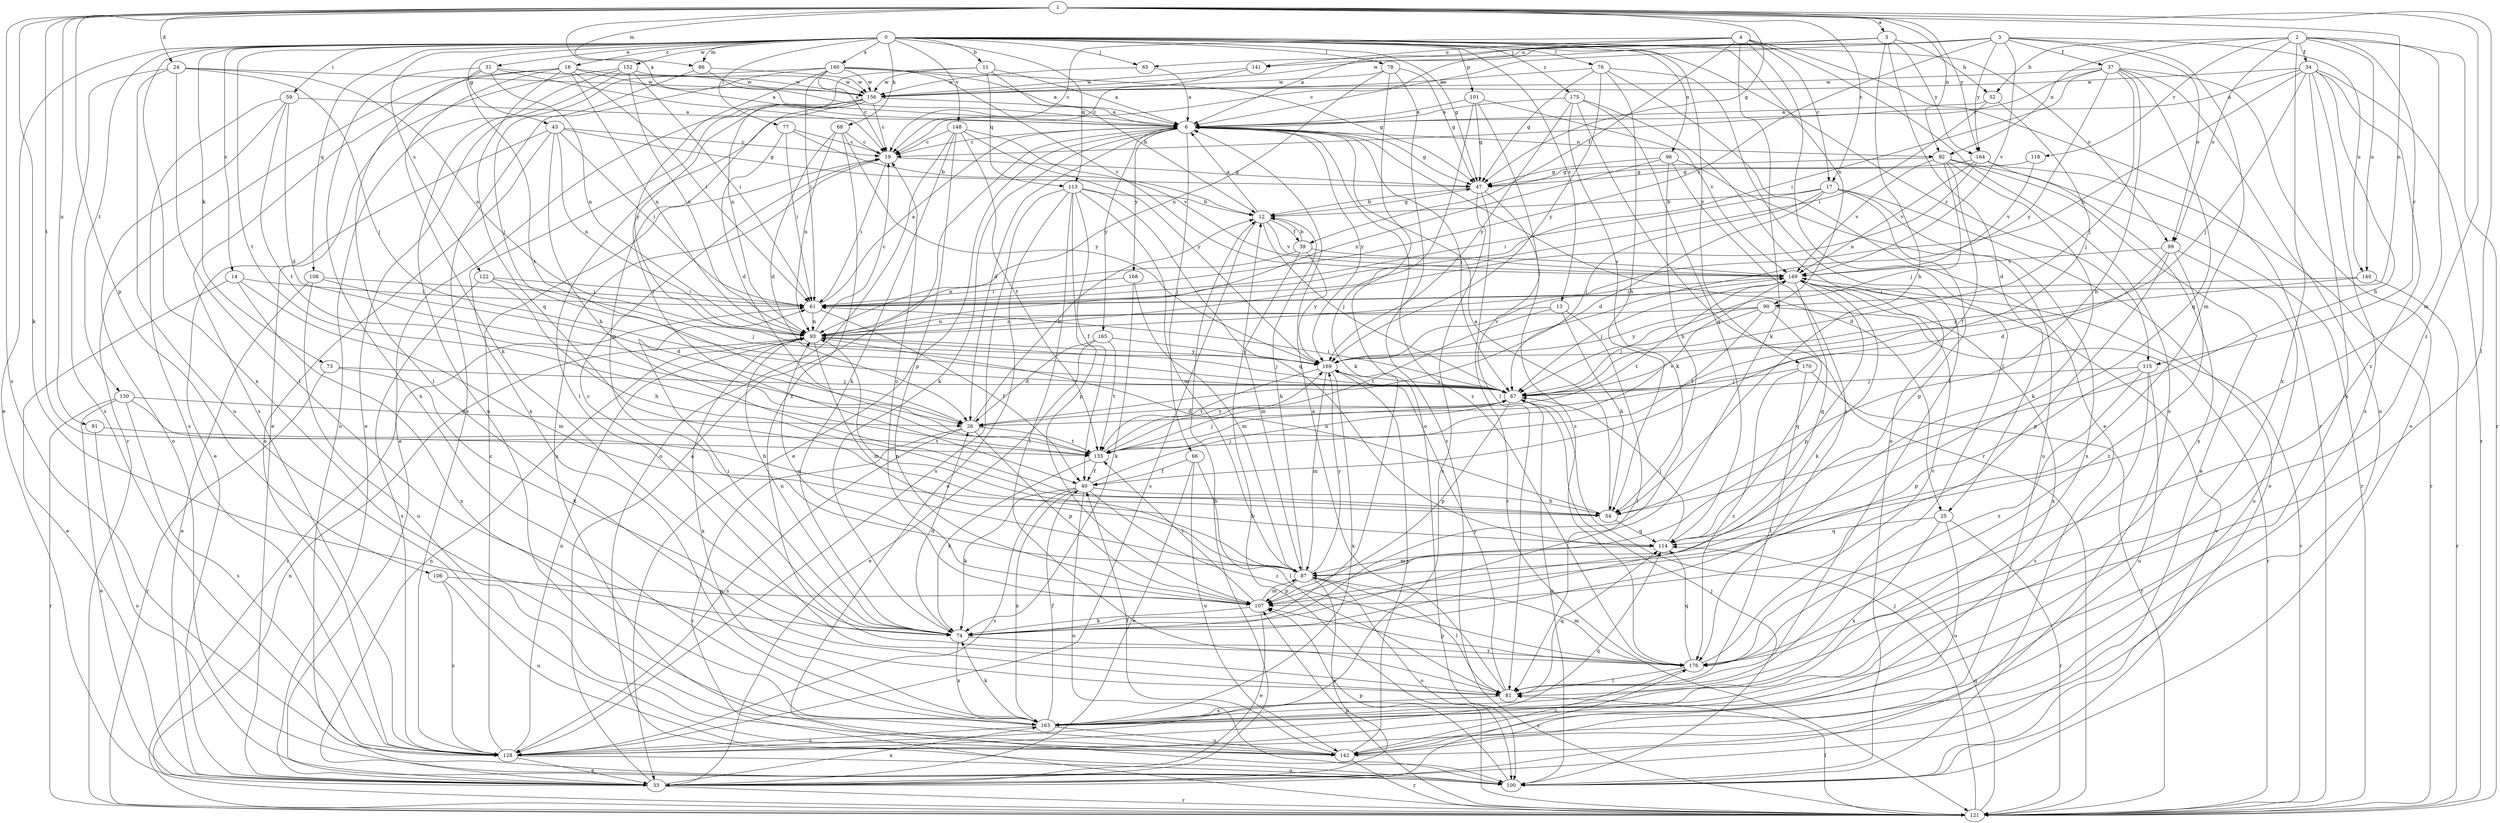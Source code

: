 strict digraph  {
0;
1;
2;
3;
4;
5;
6;
11;
12;
13;
14;
16;
17;
19;
24;
25;
26;
31;
33;
34;
37;
39;
40;
43;
47;
52;
54;
59;
61;
65;
66;
67;
68;
73;
74;
76;
77;
78;
81;
86;
87;
90;
91;
92;
93;
96;
99;
100;
101;
106;
107;
108;
113;
114;
115;
118;
121;
122;
128;
130;
135;
140;
141;
142;
148;
149;
152;
156;
160;
163;
164;
165;
168;
169;
170;
175;
176;
0 -> 11  [label=b];
0 -> 13  [label=c];
0 -> 14  [label=c];
0 -> 16  [label=c];
0 -> 31  [label=e];
0 -> 33  [label=e];
0 -> 43  [label=g];
0 -> 47  [label=g];
0 -> 59  [label=i];
0 -> 65  [label=j];
0 -> 68  [label=k];
0 -> 73  [label=k];
0 -> 76  [label=l];
0 -> 77  [label=l];
0 -> 78  [label=l];
0 -> 86  [label=m];
0 -> 90  [label=n];
0 -> 96  [label=o];
0 -> 99  [label=o];
0 -> 101  [label=p];
0 -> 108  [label=q];
0 -> 113  [label=q];
0 -> 115  [label=r];
0 -> 122  [label=s];
0 -> 130  [label=t];
0 -> 135  [label=t];
0 -> 148  [label=v];
0 -> 152  [label=w];
0 -> 160  [label=x];
0 -> 163  [label=x];
0 -> 170  [label=z];
0 -> 175  [label=z];
1 -> 5  [label=a];
1 -> 6  [label=a];
1 -> 17  [label=c];
1 -> 24  [label=d];
1 -> 47  [label=g];
1 -> 74  [label=k];
1 -> 81  [label=l];
1 -> 86  [label=m];
1 -> 90  [label=n];
1 -> 91  [label=n];
1 -> 92  [label=n];
1 -> 106  [label=p];
1 -> 128  [label=s];
1 -> 135  [label=t];
1 -> 164  [label=y];
1 -> 176  [label=z];
2 -> 34  [label=f];
2 -> 52  [label=h];
2 -> 87  [label=m];
2 -> 92  [label=n];
2 -> 99  [label=o];
2 -> 115  [label=r];
2 -> 118  [label=r];
2 -> 121  [label=r];
2 -> 140  [label=u];
2 -> 163  [label=x];
3 -> 6  [label=a];
3 -> 37  [label=f];
3 -> 61  [label=i];
3 -> 87  [label=m];
3 -> 99  [label=o];
3 -> 140  [label=u];
3 -> 141  [label=u];
3 -> 149  [label=v];
3 -> 156  [label=w];
3 -> 164  [label=y];
4 -> 6  [label=a];
4 -> 17  [label=c];
4 -> 19  [label=c];
4 -> 39  [label=f];
4 -> 74  [label=k];
4 -> 81  [label=l];
4 -> 100  [label=o];
4 -> 121  [label=r];
4 -> 141  [label=u];
5 -> 19  [label=c];
5 -> 25  [label=d];
5 -> 52  [label=h];
5 -> 54  [label=h];
5 -> 65  [label=j];
5 -> 164  [label=y];
6 -> 19  [label=c];
6 -> 25  [label=d];
6 -> 26  [label=d];
6 -> 33  [label=e];
6 -> 47  [label=g];
6 -> 66  [label=j];
6 -> 67  [label=j];
6 -> 74  [label=k];
6 -> 92  [label=n];
6 -> 165  [label=y];
6 -> 168  [label=y];
6 -> 169  [label=y];
6 -> 176  [label=z];
11 -> 6  [label=a];
11 -> 12  [label=b];
11 -> 93  [label=n];
11 -> 113  [label=q];
11 -> 156  [label=w];
12 -> 6  [label=a];
12 -> 39  [label=f];
12 -> 47  [label=g];
12 -> 67  [label=j];
12 -> 128  [label=s];
12 -> 149  [label=v];
13 -> 54  [label=h];
13 -> 81  [label=l];
13 -> 93  [label=n];
13 -> 135  [label=t];
14 -> 33  [label=e];
14 -> 61  [label=i];
14 -> 87  [label=m];
14 -> 163  [label=x];
16 -> 6  [label=a];
16 -> 61  [label=i];
16 -> 74  [label=k];
16 -> 81  [label=l];
16 -> 93  [label=n];
16 -> 114  [label=q];
16 -> 121  [label=r];
16 -> 156  [label=w];
17 -> 12  [label=b];
17 -> 26  [label=d];
17 -> 61  [label=i];
17 -> 67  [label=j];
17 -> 100  [label=o];
17 -> 107  [label=p];
17 -> 163  [label=x];
19 -> 47  [label=g];
19 -> 61  [label=i];
19 -> 142  [label=u];
24 -> 67  [label=j];
24 -> 81  [label=l];
24 -> 93  [label=n];
24 -> 128  [label=s];
24 -> 142  [label=u];
24 -> 156  [label=w];
25 -> 114  [label=q];
25 -> 121  [label=r];
25 -> 142  [label=u];
25 -> 163  [label=x];
26 -> 12  [label=b];
26 -> 107  [label=p];
26 -> 121  [label=r];
26 -> 128  [label=s];
26 -> 135  [label=t];
31 -> 19  [label=c];
31 -> 93  [label=n];
31 -> 128  [label=s];
31 -> 135  [label=t];
31 -> 156  [label=w];
31 -> 163  [label=x];
33 -> 6  [label=a];
33 -> 12  [label=b];
33 -> 93  [label=n];
33 -> 121  [label=r];
33 -> 163  [label=x];
33 -> 176  [label=z];
34 -> 6  [label=a];
34 -> 54  [label=h];
34 -> 67  [label=j];
34 -> 93  [label=n];
34 -> 121  [label=r];
34 -> 128  [label=s];
34 -> 156  [label=w];
34 -> 163  [label=x];
34 -> 176  [label=z];
37 -> 19  [label=c];
37 -> 54  [label=h];
37 -> 61  [label=i];
37 -> 67  [label=j];
37 -> 100  [label=o];
37 -> 114  [label=q];
37 -> 142  [label=u];
37 -> 156  [label=w];
37 -> 169  [label=y];
39 -> 12  [label=b];
39 -> 87  [label=m];
39 -> 93  [label=n];
39 -> 149  [label=v];
39 -> 169  [label=y];
40 -> 54  [label=h];
40 -> 67  [label=j];
40 -> 74  [label=k];
40 -> 100  [label=o];
40 -> 128  [label=s];
40 -> 163  [label=x];
40 -> 176  [label=z];
43 -> 19  [label=c];
43 -> 33  [label=e];
43 -> 47  [label=g];
43 -> 54  [label=h];
43 -> 61  [label=i];
43 -> 93  [label=n];
43 -> 128  [label=s];
47 -> 12  [label=b];
47 -> 121  [label=r];
47 -> 128  [label=s];
47 -> 176  [label=z];
52 -> 6  [label=a];
52 -> 61  [label=i];
52 -> 67  [label=j];
54 -> 6  [label=a];
54 -> 93  [label=n];
54 -> 114  [label=q];
59 -> 6  [label=a];
59 -> 26  [label=d];
59 -> 100  [label=o];
59 -> 128  [label=s];
59 -> 135  [label=t];
61 -> 6  [label=a];
61 -> 40  [label=f];
61 -> 93  [label=n];
65 -> 6  [label=a];
65 -> 156  [label=w];
66 -> 33  [label=e];
66 -> 40  [label=f];
66 -> 81  [label=l];
66 -> 142  [label=u];
67 -> 26  [label=d];
67 -> 61  [label=i];
67 -> 100  [label=o];
67 -> 107  [label=p];
68 -> 19  [label=c];
68 -> 26  [label=d];
68 -> 93  [label=n];
68 -> 169  [label=y];
68 -> 176  [label=z];
73 -> 67  [label=j];
73 -> 74  [label=k];
73 -> 121  [label=r];
74 -> 19  [label=c];
74 -> 26  [label=d];
74 -> 61  [label=i];
74 -> 93  [label=n];
74 -> 163  [label=x];
74 -> 176  [label=z];
76 -> 33  [label=e];
76 -> 47  [label=g];
76 -> 54  [label=h];
76 -> 81  [label=l];
76 -> 156  [label=w];
76 -> 169  [label=y];
77 -> 12  [label=b];
77 -> 19  [label=c];
77 -> 26  [label=d];
77 -> 61  [label=i];
78 -> 47  [label=g];
78 -> 93  [label=n];
78 -> 100  [label=o];
78 -> 121  [label=r];
78 -> 156  [label=w];
81 -> 6  [label=a];
81 -> 114  [label=q];
81 -> 163  [label=x];
81 -> 169  [label=y];
86 -> 6  [label=a];
86 -> 67  [label=j];
86 -> 156  [label=w];
87 -> 12  [label=b];
87 -> 33  [label=e];
87 -> 81  [label=l];
87 -> 93  [label=n];
87 -> 100  [label=o];
87 -> 107  [label=p];
87 -> 169  [label=y];
90 -> 67  [label=j];
90 -> 93  [label=n];
90 -> 114  [label=q];
90 -> 121  [label=r];
90 -> 135  [label=t];
90 -> 169  [label=y];
91 -> 100  [label=o];
91 -> 135  [label=t];
92 -> 33  [label=e];
92 -> 40  [label=f];
92 -> 47  [label=g];
92 -> 67  [label=j];
92 -> 74  [label=k];
92 -> 121  [label=r];
92 -> 149  [label=v];
93 -> 19  [label=c];
93 -> 67  [label=j];
93 -> 87  [label=m];
93 -> 163  [label=x];
93 -> 169  [label=y];
96 -> 47  [label=g];
96 -> 54  [label=h];
96 -> 93  [label=n];
96 -> 142  [label=u];
96 -> 176  [label=z];
99 -> 26  [label=d];
99 -> 107  [label=p];
99 -> 142  [label=u];
99 -> 149  [label=v];
99 -> 176  [label=z];
100 -> 67  [label=j];
100 -> 107  [label=p];
100 -> 149  [label=v];
101 -> 6  [label=a];
101 -> 47  [label=g];
101 -> 74  [label=k];
101 -> 81  [label=l];
101 -> 149  [label=v];
106 -> 107  [label=p];
106 -> 128  [label=s];
106 -> 142  [label=u];
107 -> 19  [label=c];
107 -> 33  [label=e];
107 -> 74  [label=k];
107 -> 87  [label=m];
107 -> 93  [label=n];
107 -> 135  [label=t];
108 -> 26  [label=d];
108 -> 33  [label=e];
108 -> 61  [label=i];
108 -> 142  [label=u];
113 -> 12  [label=b];
113 -> 40  [label=f];
113 -> 81  [label=l];
113 -> 87  [label=m];
113 -> 100  [label=o];
113 -> 107  [label=p];
113 -> 114  [label=q];
113 -> 128  [label=s];
114 -> 67  [label=j];
114 -> 87  [label=m];
115 -> 67  [label=j];
115 -> 107  [label=p];
115 -> 128  [label=s];
115 -> 142  [label=u];
115 -> 176  [label=z];
118 -> 47  [label=g];
118 -> 149  [label=v];
121 -> 12  [label=b];
121 -> 61  [label=i];
121 -> 67  [label=j];
121 -> 81  [label=l];
121 -> 93  [label=n];
121 -> 107  [label=p];
121 -> 114  [label=q];
121 -> 149  [label=v];
122 -> 54  [label=h];
122 -> 61  [label=i];
122 -> 67  [label=j];
122 -> 128  [label=s];
128 -> 19  [label=c];
128 -> 33  [label=e];
128 -> 93  [label=n];
128 -> 100  [label=o];
128 -> 114  [label=q];
130 -> 26  [label=d];
130 -> 33  [label=e];
130 -> 54  [label=h];
130 -> 121  [label=r];
130 -> 128  [label=s];
135 -> 40  [label=f];
135 -> 67  [label=j];
135 -> 74  [label=k];
135 -> 149  [label=v];
135 -> 169  [label=y];
140 -> 61  [label=i];
140 -> 121  [label=r];
140 -> 169  [label=y];
141 -> 19  [label=c];
141 -> 156  [label=w];
142 -> 40  [label=f];
142 -> 121  [label=r];
142 -> 169  [label=y];
148 -> 19  [label=c];
148 -> 74  [label=k];
148 -> 100  [label=o];
148 -> 107  [label=p];
148 -> 135  [label=t];
148 -> 149  [label=v];
148 -> 169  [label=y];
149 -> 61  [label=i];
149 -> 67  [label=j];
149 -> 74  [label=k];
149 -> 107  [label=p];
149 -> 114  [label=q];
149 -> 135  [label=t];
149 -> 163  [label=x];
152 -> 33  [label=e];
152 -> 61  [label=i];
152 -> 93  [label=n];
152 -> 100  [label=o];
152 -> 142  [label=u];
152 -> 156  [label=w];
156 -> 6  [label=a];
156 -> 19  [label=c];
156 -> 33  [label=e];
156 -> 40  [label=f];
156 -> 81  [label=l];
156 -> 87  [label=m];
156 -> 163  [label=x];
160 -> 6  [label=a];
160 -> 19  [label=c];
160 -> 33  [label=e];
160 -> 47  [label=g];
160 -> 61  [label=i];
160 -> 128  [label=s];
160 -> 149  [label=v];
160 -> 156  [label=w];
160 -> 169  [label=y];
163 -> 40  [label=f];
163 -> 74  [label=k];
163 -> 128  [label=s];
163 -> 142  [label=u];
164 -> 47  [label=g];
164 -> 93  [label=n];
164 -> 121  [label=r];
164 -> 149  [label=v];
164 -> 163  [label=x];
165 -> 26  [label=d];
165 -> 33  [label=e];
165 -> 135  [label=t];
165 -> 169  [label=y];
168 -> 61  [label=i];
168 -> 74  [label=k];
168 -> 87  [label=m];
169 -> 67  [label=j];
169 -> 87  [label=m];
169 -> 135  [label=t];
169 -> 149  [label=v];
169 -> 163  [label=x];
170 -> 67  [label=j];
170 -> 81  [label=l];
170 -> 121  [label=r];
170 -> 176  [label=z];
175 -> 6  [label=a];
175 -> 74  [label=k];
175 -> 100  [label=o];
175 -> 114  [label=q];
175 -> 121  [label=r];
175 -> 169  [label=y];
176 -> 81  [label=l];
176 -> 87  [label=m];
176 -> 107  [label=p];
176 -> 114  [label=q];
176 -> 142  [label=u];
176 -> 149  [label=v];
}
